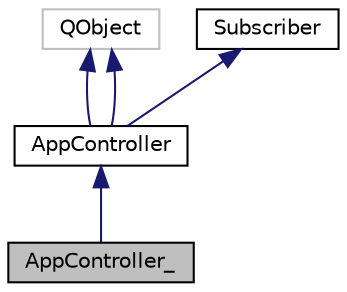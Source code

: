digraph "AppController_"
{
  edge [fontname="Helvetica",fontsize="10",labelfontname="Helvetica",labelfontsize="10"];
  node [fontname="Helvetica",fontsize="10",shape=record];
  Node4 [label="AppController_",height=0.2,width=0.4,color="black", fillcolor="grey75", style="filled", fontcolor="black"];
  Node5 -> Node4 [dir="back",color="midnightblue",fontsize="10",style="solid",fontname="Helvetica"];
  Node5 [label="AppController",height=0.2,width=0.4,color="black", fillcolor="white", style="filled",URL="$class_app_controller.html"];
  Node6 -> Node5 [dir="back",color="midnightblue",fontsize="10",style="solid",fontname="Helvetica"];
  Node6 [label="QObject",height=0.2,width=0.4,color="grey75", fillcolor="white", style="filled"];
  Node7 -> Node5 [dir="back",color="midnightblue",fontsize="10",style="solid",fontname="Helvetica"];
  Node7 [label="Subscriber",height=0.2,width=0.4,color="black", fillcolor="white", style="filled",URL="$class_subscriber.html"];
  Node6 -> Node5 [dir="back",color="midnightblue",fontsize="10",style="solid",fontname="Helvetica"];
}
